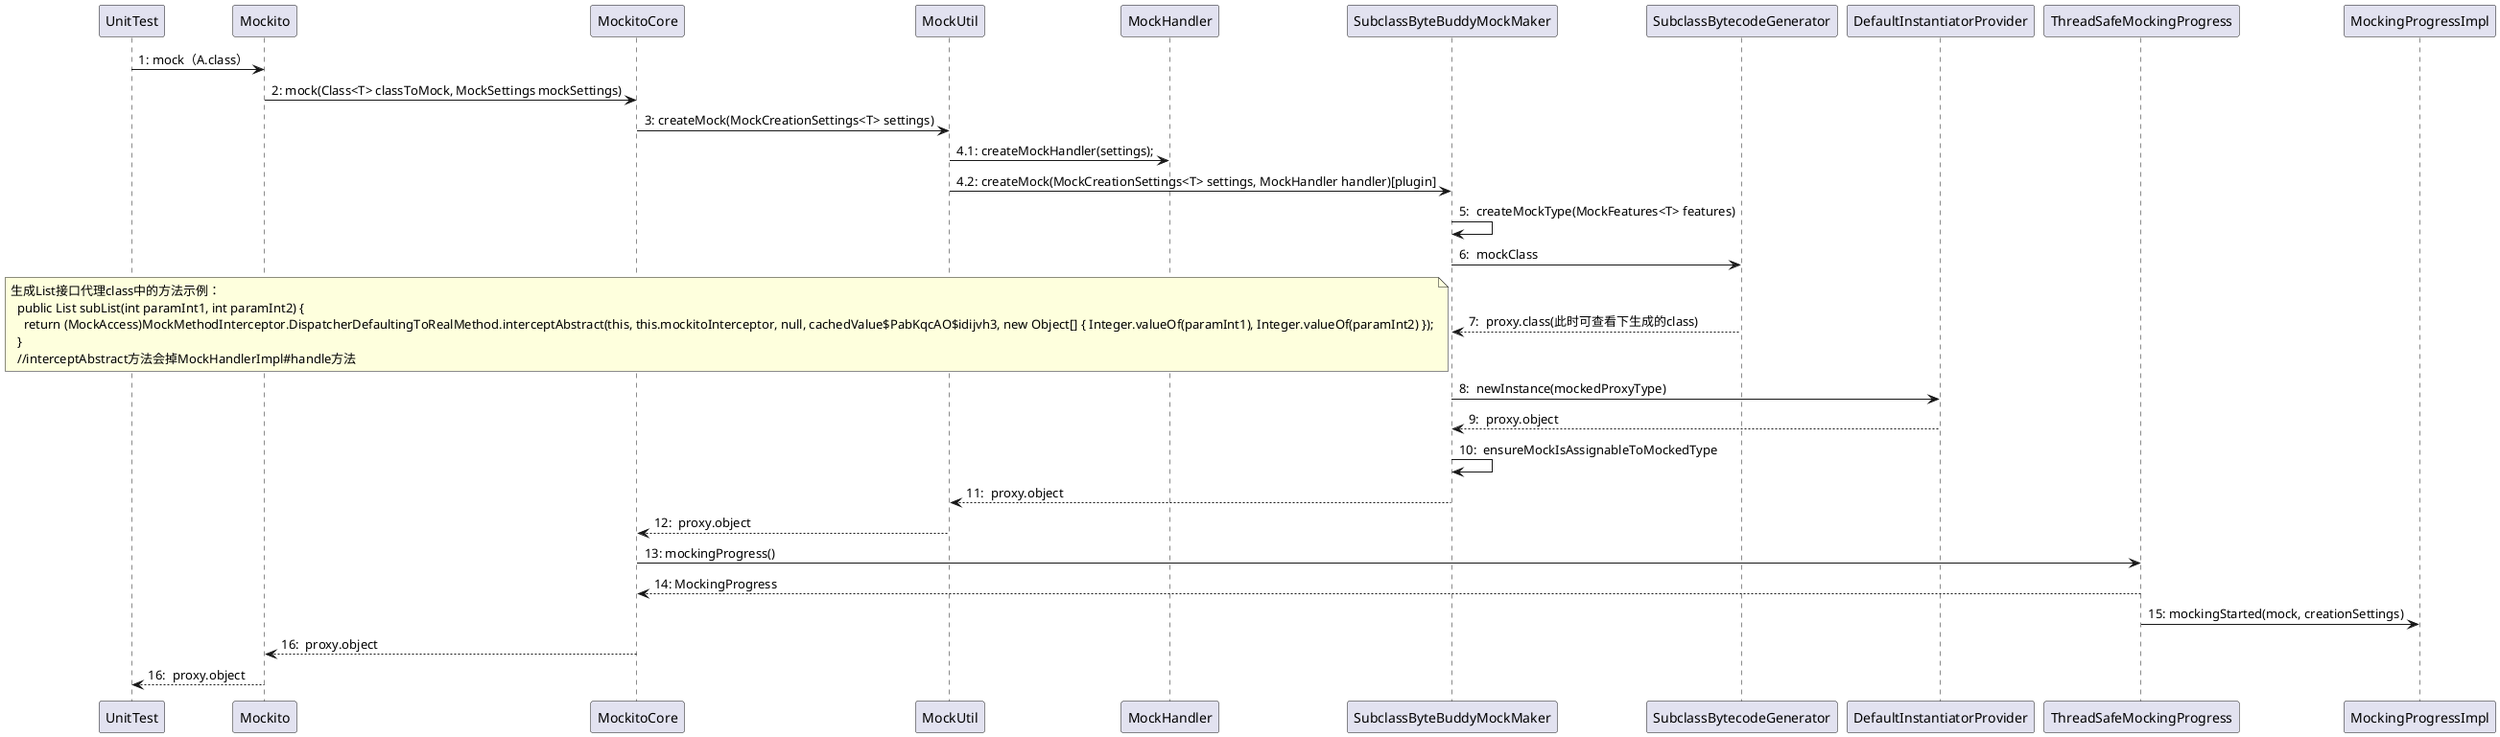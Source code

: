 @startuml
UnitTest -> Mockito: 1: mock（A.class）
Mockito -> MockitoCore: 2: mock(Class<T> classToMock, MockSettings mockSettings)
MockitoCore-> MockUtil: 3: createMock(MockCreationSettings<T> settings)
MockUtil-> MockHandler: 4.1: createMockHandler(settings);
MockUtil-> SubclassByteBuddyMockMaker: 4.2: createMock(MockCreationSettings<T> settings, MockHandler handler)[plugin]
SubclassByteBuddyMockMaker-> SubclassByteBuddyMockMaker: 5:  createMockType(MockFeatures<T> features)
SubclassByteBuddyMockMaker->  SubclassBytecodeGenerator: 6:  mockClass
SubclassByteBuddyMockMaker<--  SubclassBytecodeGenerator: 7:  proxy.class(此时可查看下生成的class)
note left
    生成List接口代理class中的方法示例：
      public List subList(int paramInt1, int paramInt2) {
        return (MockAccess)MockMethodInterceptor.DispatcherDefaultingToRealMethod.interceptAbstract(this, this.mockitoInterceptor, null, cachedValue$PabKqcAO$idijvh3, new Object[] { Integer.valueOf(paramInt1), Integer.valueOf(paramInt2) });
      }
      //interceptAbstract方法会掉MockHandlerImpl#handle方法
end note
SubclassByteBuddyMockMaker-> DefaultInstantiatorProvider: 8:  newInstance(mockedProxyType)
SubclassByteBuddyMockMaker<--  DefaultInstantiatorProvider: 9:  proxy.object
SubclassByteBuddyMockMaker-> SubclassByteBuddyMockMaker: 10:  ensureMockIsAssignableToMockedType
MockUtil<--  SubclassByteBuddyMockMaker: 11:  proxy.object
MockitoCore<--  MockUtil: 12:  proxy.object
MockitoCore->  ThreadSafeMockingProgress: 13: mockingProgress()
MockitoCore<--   ThreadSafeMockingProgress: 14: MockingProgress
ThreadSafeMockingProgress->   MockingProgressImpl: 15: mockingStarted(mock, creationSettings)
Mockito<--   MockitoCore: 16:  proxy.object
UnitTest<--   Mockito: 16:  proxy.object



@enduml
